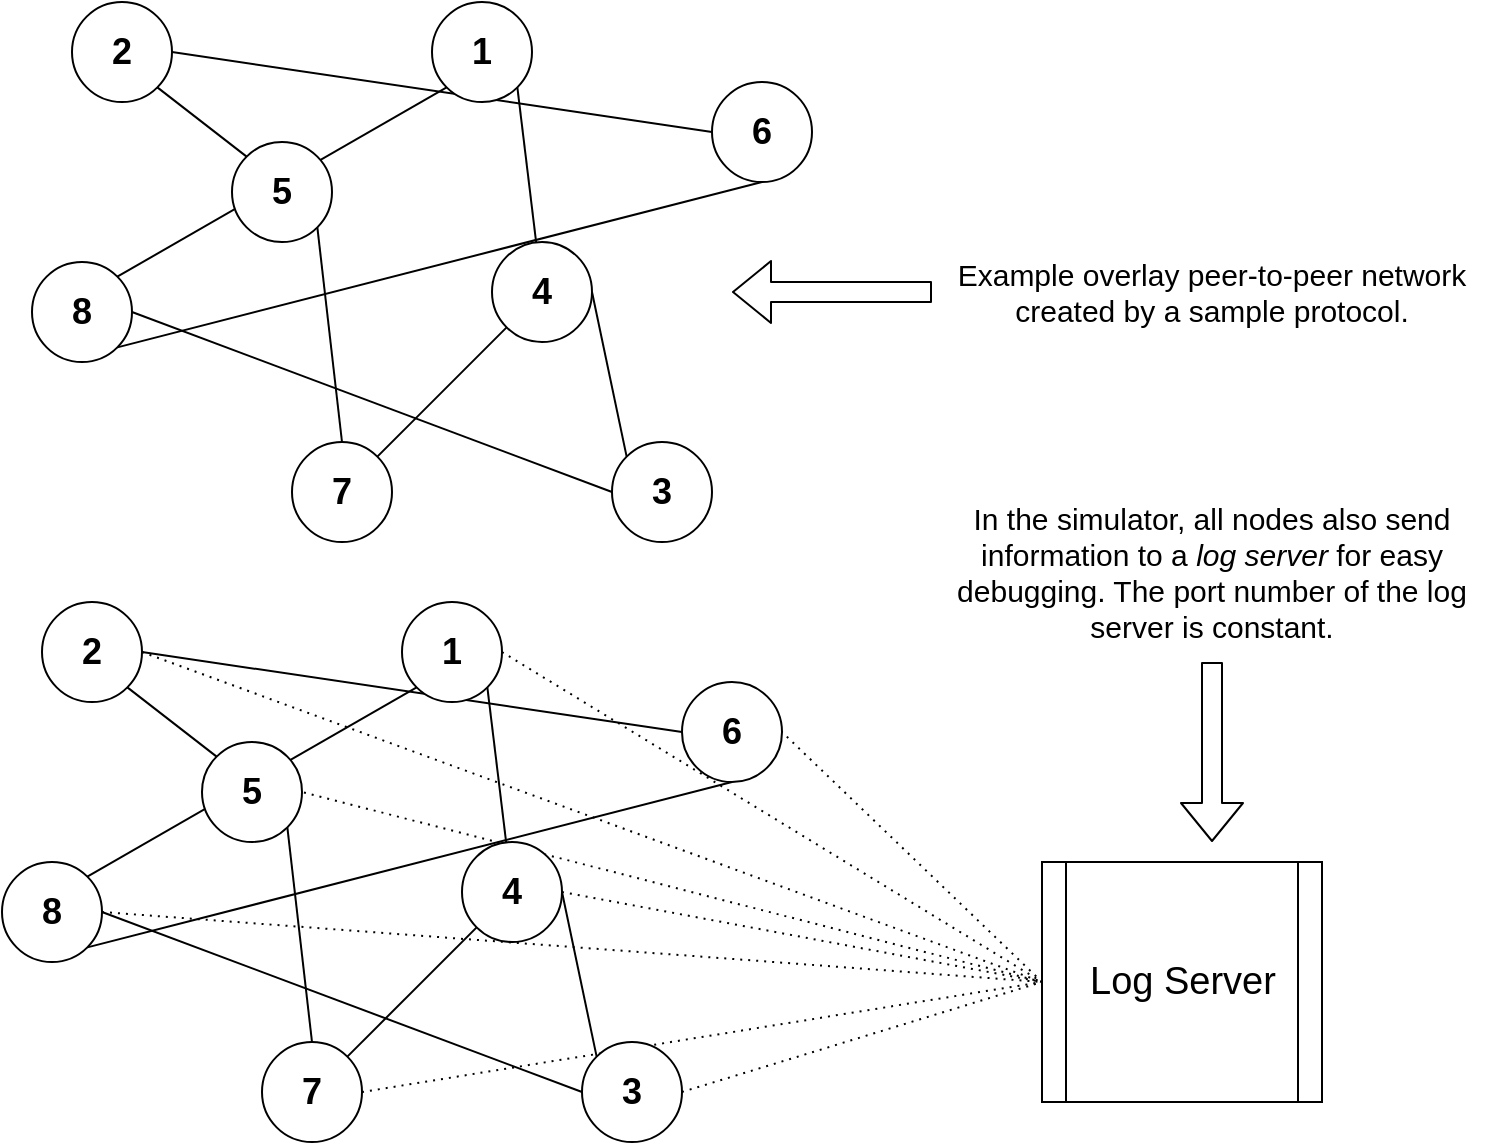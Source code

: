 <mxfile version="14.5.0" type="device"><diagram id="pAySmidH7xrbJgTDxrq1" name="Page-1"><mxGraphModel dx="916" dy="620" grid="1" gridSize="10" guides="1" tooltips="1" connect="1" arrows="1" fold="1" page="1" pageScale="1" pageWidth="1654" pageHeight="2336" math="0" shadow="0"><root><mxCell id="0"/><mxCell id="1" parent="0"/><mxCell id="YHqVosolnjEun7V1Kd2f-10" value="&lt;font style=&quot;font-size: 19px&quot;&gt;Log Server&lt;/font&gt;" style="shape=process;whiteSpace=wrap;html=1;backgroundOutline=1;size=0.083;" vertex="1" parent="1"><mxGeometry x="595" y="480" width="140" height="120" as="geometry"/></mxCell><mxCell id="YHqVosolnjEun7V1Kd2f-13" value="" style="endArrow=none;html=1;exitX=1;exitY=0;exitDx=0;exitDy=0;entryX=0;entryY=1;entryDx=0;entryDy=0;" edge="1" parent="1" source="YHqVosolnjEun7V1Kd2f-7" target="YHqVosolnjEun7V1Kd2f-4"><mxGeometry width="50" height="50" relative="1" as="geometry"><mxPoint x="395" y="590" as="sourcePoint"/><mxPoint x="445" y="540" as="targetPoint"/></mxGeometry></mxCell><mxCell id="YHqVosolnjEun7V1Kd2f-14" value="" style="endArrow=none;html=1;exitX=1;exitY=1;exitDx=0;exitDy=0;" edge="1" parent="1" source="YHqVosolnjEun7V1Kd2f-1" target="YHqVosolnjEun7V1Kd2f-4"><mxGeometry width="50" height="50" relative="1" as="geometry"><mxPoint x="395" y="590" as="sourcePoint"/><mxPoint x="445" y="540" as="targetPoint"/></mxGeometry></mxCell><mxCell id="YHqVosolnjEun7V1Kd2f-16" value="" style="endArrow=none;html=1;entryX=1;entryY=1;entryDx=0;entryDy=0;exitX=0;exitY=0;exitDx=0;exitDy=0;" edge="1" parent="1" source="YHqVosolnjEun7V1Kd2f-5" target="YHqVosolnjEun7V1Kd2f-2"><mxGeometry width="50" height="50" relative="1" as="geometry"><mxPoint x="395" y="590" as="sourcePoint"/><mxPoint x="445" y="540" as="targetPoint"/></mxGeometry></mxCell><mxCell id="YHqVosolnjEun7V1Kd2f-17" value="" style="endArrow=none;html=1;entryX=0;entryY=1;entryDx=0;entryDy=0;exitX=1;exitY=0;exitDx=0;exitDy=0;" edge="1" parent="1" source="YHqVosolnjEun7V1Kd2f-8" target="YHqVosolnjEun7V1Kd2f-1"><mxGeometry width="50" height="50" relative="1" as="geometry"><mxPoint x="395" y="590" as="sourcePoint"/><mxPoint x="445" y="540" as="targetPoint"/></mxGeometry></mxCell><mxCell id="YHqVosolnjEun7V1Kd2f-18" value="" style="endArrow=none;html=1;entryX=1;entryY=1;entryDx=0;entryDy=0;exitX=0.5;exitY=0;exitDx=0;exitDy=0;" edge="1" parent="1" source="YHqVosolnjEun7V1Kd2f-7" target="YHqVosolnjEun7V1Kd2f-5"><mxGeometry width="50" height="50" relative="1" as="geometry"><mxPoint x="395" y="590" as="sourcePoint"/><mxPoint x="445" y="540" as="targetPoint"/></mxGeometry></mxCell><mxCell id="YHqVosolnjEun7V1Kd2f-19" value="" style="endArrow=none;html=1;entryX=0;entryY=0.5;entryDx=0;entryDy=0;exitX=1;exitY=0.5;exitDx=0;exitDy=0;" edge="1" parent="1" source="YHqVosolnjEun7V1Kd2f-2" target="YHqVosolnjEun7V1Kd2f-6"><mxGeometry width="50" height="50" relative="1" as="geometry"><mxPoint x="395" y="590" as="sourcePoint"/><mxPoint x="445" y="540" as="targetPoint"/></mxGeometry></mxCell><mxCell id="YHqVosolnjEun7V1Kd2f-20" value="" style="endArrow=none;html=1;entryX=1;entryY=0.5;entryDx=0;entryDy=0;exitX=0;exitY=0.5;exitDx=0;exitDy=0;" edge="1" parent="1" source="YHqVosolnjEun7V1Kd2f-3" target="YHqVosolnjEun7V1Kd2f-8"><mxGeometry width="50" height="50" relative="1" as="geometry"><mxPoint x="395" y="590" as="sourcePoint"/><mxPoint x="445" y="540" as="targetPoint"/></mxGeometry></mxCell><mxCell id="YHqVosolnjEun7V1Kd2f-21" value="" style="endArrow=none;html=1;entryX=1;entryY=0.5;entryDx=0;entryDy=0;exitX=0;exitY=0;exitDx=0;exitDy=0;" edge="1" parent="1" source="YHqVosolnjEun7V1Kd2f-3" target="YHqVosolnjEun7V1Kd2f-4"><mxGeometry width="50" height="50" relative="1" as="geometry"><mxPoint x="395" y="590" as="sourcePoint"/><mxPoint x="445" y="540" as="targetPoint"/></mxGeometry></mxCell><mxCell id="YHqVosolnjEun7V1Kd2f-22" value="" style="endArrow=none;html=1;entryX=1;entryY=1;entryDx=0;entryDy=0;exitX=0.5;exitY=1;exitDx=0;exitDy=0;" edge="1" parent="1" source="YHqVosolnjEun7V1Kd2f-6" target="YHqVosolnjEun7V1Kd2f-8"><mxGeometry width="50" height="50" relative="1" as="geometry"><mxPoint x="395" y="590" as="sourcePoint"/><mxPoint x="445" y="540" as="targetPoint"/></mxGeometry></mxCell><mxCell id="YHqVosolnjEun7V1Kd2f-26" value="" style="endArrow=none;dashed=1;html=1;dashPattern=1 3;strokeWidth=1;entryX=0;entryY=0.5;entryDx=0;entryDy=0;exitX=1;exitY=0.5;exitDx=0;exitDy=0;" edge="1" parent="1" source="YHqVosolnjEun7V1Kd2f-3" target="YHqVosolnjEun7V1Kd2f-10"><mxGeometry width="50" height="50" relative="1" as="geometry"><mxPoint x="505" y="670" as="sourcePoint"/><mxPoint x="555" y="620" as="targetPoint"/></mxGeometry></mxCell><mxCell id="YHqVosolnjEun7V1Kd2f-27" value="" style="endArrow=none;dashed=1;html=1;dashPattern=1 3;strokeWidth=1;entryX=1;entryY=0.5;entryDx=0;entryDy=0;exitX=0;exitY=0.5;exitDx=0;exitDy=0;" edge="1" parent="1" source="YHqVosolnjEun7V1Kd2f-10" target="YHqVosolnjEun7V1Kd2f-6"><mxGeometry width="50" height="50" relative="1" as="geometry"><mxPoint x="425" y="605" as="sourcePoint"/><mxPoint x="675" y="500" as="targetPoint"/></mxGeometry></mxCell><mxCell id="YHqVosolnjEun7V1Kd2f-28" value="" style="endArrow=none;dashed=1;html=1;dashPattern=1 3;strokeWidth=1;entryX=0;entryY=0.5;entryDx=0;entryDy=0;exitX=1;exitY=0.5;exitDx=0;exitDy=0;" edge="1" parent="1" source="YHqVosolnjEun7V1Kd2f-4" target="YHqVosolnjEun7V1Kd2f-10"><mxGeometry width="50" height="50" relative="1" as="geometry"><mxPoint x="425" y="605" as="sourcePoint"/><mxPoint x="675" y="500" as="targetPoint"/></mxGeometry></mxCell><mxCell id="YHqVosolnjEun7V1Kd2f-29" value="" style="endArrow=none;dashed=1;html=1;dashPattern=1 3;strokeWidth=1;exitX=1;exitY=0.5;exitDx=0;exitDy=0;entryX=0;entryY=0.5;entryDx=0;entryDy=0;" edge="1" parent="1" source="YHqVosolnjEun7V1Kd2f-1" target="YHqVosolnjEun7V1Kd2f-10"><mxGeometry width="50" height="50" relative="1" as="geometry"><mxPoint x="425" y="605" as="sourcePoint"/><mxPoint x="665" y="490" as="targetPoint"/></mxGeometry></mxCell><mxCell id="YHqVosolnjEun7V1Kd2f-30" value="" style="endArrow=none;dashed=1;html=1;dashPattern=1 3;strokeWidth=1;entryX=0;entryY=0.5;entryDx=0;entryDy=0;exitX=1;exitY=0.5;exitDx=0;exitDy=0;" edge="1" parent="1" source="YHqVosolnjEun7V1Kd2f-7" target="YHqVosolnjEun7V1Kd2f-10"><mxGeometry width="50" height="50" relative="1" as="geometry"><mxPoint x="435" y="615" as="sourcePoint"/><mxPoint x="685" y="510" as="targetPoint"/></mxGeometry></mxCell><mxCell id="YHqVosolnjEun7V1Kd2f-31" value="" style="endArrow=none;dashed=1;html=1;dashPattern=1 3;strokeWidth=1;entryX=1;entryY=0.5;entryDx=0;entryDy=0;exitX=0;exitY=0.5;exitDx=0;exitDy=0;" edge="1" parent="1" source="YHqVosolnjEun7V1Kd2f-10" target="YHqVosolnjEun7V1Kd2f-5"><mxGeometry width="50" height="50" relative="1" as="geometry"><mxPoint x="445" y="625" as="sourcePoint"/><mxPoint x="695" y="520" as="targetPoint"/></mxGeometry></mxCell><mxCell id="YHqVosolnjEun7V1Kd2f-32" value="" style="endArrow=none;dashed=1;html=1;dashPattern=1 3;strokeWidth=1;entryX=0;entryY=0.5;entryDx=0;entryDy=0;exitX=1;exitY=0.5;exitDx=0;exitDy=0;" edge="1" parent="1" source="YHqVosolnjEun7V1Kd2f-2" target="YHqVosolnjEun7V1Kd2f-10"><mxGeometry width="50" height="50" relative="1" as="geometry"><mxPoint x="455" y="635" as="sourcePoint"/><mxPoint x="705" y="530" as="targetPoint"/></mxGeometry></mxCell><mxCell id="YHqVosolnjEun7V1Kd2f-33" value="" style="endArrow=none;dashed=1;html=1;dashPattern=1 3;strokeWidth=1;entryX=0;entryY=0.5;entryDx=0;entryDy=0;exitX=1;exitY=0.5;exitDx=0;exitDy=0;" edge="1" parent="1" source="YHqVosolnjEun7V1Kd2f-8" target="YHqVosolnjEun7V1Kd2f-10"><mxGeometry width="50" height="50" relative="1" as="geometry"><mxPoint x="465" y="645" as="sourcePoint"/><mxPoint x="715" y="540" as="targetPoint"/></mxGeometry></mxCell><mxCell id="YHqVosolnjEun7V1Kd2f-2" value="&lt;font style=&quot;font-size: 18px&quot;&gt;&lt;b&gt;2&lt;/b&gt;&lt;/font&gt;" style="ellipse;whiteSpace=wrap;html=1;aspect=fixed;" vertex="1" parent="1"><mxGeometry x="95" y="350" width="50" height="50" as="geometry"/></mxCell><mxCell id="YHqVosolnjEun7V1Kd2f-3" value="&lt;font style=&quot;font-size: 18px&quot;&gt;&lt;b&gt;3&lt;/b&gt;&lt;/font&gt;" style="ellipse;whiteSpace=wrap;html=1;aspect=fixed;" vertex="1" parent="1"><mxGeometry x="365" y="570" width="50" height="50" as="geometry"/></mxCell><mxCell id="YHqVosolnjEun7V1Kd2f-6" value="&lt;font style=&quot;font-size: 18px&quot;&gt;&lt;b&gt;6&lt;/b&gt;&lt;/font&gt;" style="ellipse;whiteSpace=wrap;html=1;aspect=fixed;" vertex="1" parent="1"><mxGeometry x="415" y="390" width="50" height="50" as="geometry"/></mxCell><mxCell id="YHqVosolnjEun7V1Kd2f-7" value="&lt;font style=&quot;font-size: 18px&quot;&gt;&lt;b&gt;7&lt;/b&gt;&lt;/font&gt;" style="ellipse;whiteSpace=wrap;html=1;aspect=fixed;" vertex="1" parent="1"><mxGeometry x="205" y="570" width="50" height="50" as="geometry"/></mxCell><mxCell id="YHqVosolnjEun7V1Kd2f-8" value="&lt;font style=&quot;font-size: 18px&quot;&gt;&lt;b&gt;8&lt;/b&gt;&lt;/font&gt;" style="ellipse;whiteSpace=wrap;html=1;aspect=fixed;" vertex="1" parent="1"><mxGeometry x="75" y="480" width="50" height="50" as="geometry"/></mxCell><mxCell id="YHqVosolnjEun7V1Kd2f-5" value="&lt;font style=&quot;font-size: 18px&quot;&gt;&lt;b&gt;5&lt;/b&gt;&lt;/font&gt;" style="ellipse;whiteSpace=wrap;html=1;aspect=fixed;" vertex="1" parent="1"><mxGeometry x="175" y="420" width="50" height="50" as="geometry"/></mxCell><mxCell id="YHqVosolnjEun7V1Kd2f-1" value="&lt;font style=&quot;font-size: 18px&quot;&gt;&lt;b&gt;1&lt;/b&gt;&lt;/font&gt;" style="ellipse;whiteSpace=wrap;html=1;aspect=fixed;" vertex="1" parent="1"><mxGeometry x="275" y="350" width="50" height="50" as="geometry"/></mxCell><mxCell id="YHqVosolnjEun7V1Kd2f-4" value="&lt;font style=&quot;font-size: 18px&quot;&gt;&lt;b&gt;4&lt;/b&gt;&lt;/font&gt;" style="ellipse;whiteSpace=wrap;html=1;aspect=fixed;" vertex="1" parent="1"><mxGeometry x="305" y="470" width="50" height="50" as="geometry"/></mxCell><mxCell id="YHqVosolnjEun7V1Kd2f-36" value="" style="endArrow=none;html=1;exitX=1;exitY=0;exitDx=0;exitDy=0;entryX=0;entryY=1;entryDx=0;entryDy=0;" edge="1" parent="1" source="YHqVosolnjEun7V1Kd2f-56" target="YHqVosolnjEun7V1Kd2f-60"><mxGeometry width="50" height="50" relative="1" as="geometry"><mxPoint x="410" y="290" as="sourcePoint"/><mxPoint x="460" y="240" as="targetPoint"/></mxGeometry></mxCell><mxCell id="YHqVosolnjEun7V1Kd2f-37" value="" style="endArrow=none;html=1;exitX=1;exitY=1;exitDx=0;exitDy=0;" edge="1" parent="1" source="YHqVosolnjEun7V1Kd2f-59" target="YHqVosolnjEun7V1Kd2f-60"><mxGeometry width="50" height="50" relative="1" as="geometry"><mxPoint x="410" y="290" as="sourcePoint"/><mxPoint x="460" y="240" as="targetPoint"/></mxGeometry></mxCell><mxCell id="YHqVosolnjEun7V1Kd2f-38" value="" style="endArrow=none;html=1;entryX=1;entryY=1;entryDx=0;entryDy=0;exitX=0;exitY=0;exitDx=0;exitDy=0;" edge="1" parent="1" source="YHqVosolnjEun7V1Kd2f-58" target="YHqVosolnjEun7V1Kd2f-53"><mxGeometry width="50" height="50" relative="1" as="geometry"><mxPoint x="410" y="290" as="sourcePoint"/><mxPoint x="460" y="240" as="targetPoint"/></mxGeometry></mxCell><mxCell id="YHqVosolnjEun7V1Kd2f-39" value="" style="endArrow=none;html=1;entryX=0;entryY=1;entryDx=0;entryDy=0;exitX=1;exitY=0;exitDx=0;exitDy=0;" edge="1" parent="1" source="YHqVosolnjEun7V1Kd2f-57" target="YHqVosolnjEun7V1Kd2f-59"><mxGeometry width="50" height="50" relative="1" as="geometry"><mxPoint x="410" y="290" as="sourcePoint"/><mxPoint x="460" y="240" as="targetPoint"/></mxGeometry></mxCell><mxCell id="YHqVosolnjEun7V1Kd2f-40" value="" style="endArrow=none;html=1;entryX=1;entryY=1;entryDx=0;entryDy=0;exitX=0.5;exitY=0;exitDx=0;exitDy=0;" edge="1" parent="1" source="YHqVosolnjEun7V1Kd2f-56" target="YHqVosolnjEun7V1Kd2f-58"><mxGeometry width="50" height="50" relative="1" as="geometry"><mxPoint x="410" y="290" as="sourcePoint"/><mxPoint x="460" y="240" as="targetPoint"/></mxGeometry></mxCell><mxCell id="YHqVosolnjEun7V1Kd2f-41" value="" style="endArrow=none;html=1;entryX=0;entryY=0.5;entryDx=0;entryDy=0;exitX=1;exitY=0.5;exitDx=0;exitDy=0;" edge="1" parent="1" source="YHqVosolnjEun7V1Kd2f-53" target="YHqVosolnjEun7V1Kd2f-55"><mxGeometry width="50" height="50" relative="1" as="geometry"><mxPoint x="410" y="290" as="sourcePoint"/><mxPoint x="460" y="240" as="targetPoint"/></mxGeometry></mxCell><mxCell id="YHqVosolnjEun7V1Kd2f-42" value="" style="endArrow=none;html=1;entryX=1;entryY=0.5;entryDx=0;entryDy=0;exitX=0;exitY=0.5;exitDx=0;exitDy=0;" edge="1" parent="1" source="YHqVosolnjEun7V1Kd2f-54" target="YHqVosolnjEun7V1Kd2f-57"><mxGeometry width="50" height="50" relative="1" as="geometry"><mxPoint x="410" y="290" as="sourcePoint"/><mxPoint x="460" y="240" as="targetPoint"/></mxGeometry></mxCell><mxCell id="YHqVosolnjEun7V1Kd2f-43" value="" style="endArrow=none;html=1;entryX=1;entryY=0.5;entryDx=0;entryDy=0;exitX=0;exitY=0;exitDx=0;exitDy=0;" edge="1" parent="1" source="YHqVosolnjEun7V1Kd2f-54" target="YHqVosolnjEun7V1Kd2f-60"><mxGeometry width="50" height="50" relative="1" as="geometry"><mxPoint x="410" y="290" as="sourcePoint"/><mxPoint x="460" y="240" as="targetPoint"/></mxGeometry></mxCell><mxCell id="YHqVosolnjEun7V1Kd2f-44" value="" style="endArrow=none;html=1;entryX=1;entryY=1;entryDx=0;entryDy=0;exitX=0.5;exitY=1;exitDx=0;exitDy=0;" edge="1" parent="1" source="YHqVosolnjEun7V1Kd2f-55" target="YHqVosolnjEun7V1Kd2f-57"><mxGeometry width="50" height="50" relative="1" as="geometry"><mxPoint x="410" y="290" as="sourcePoint"/><mxPoint x="460" y="240" as="targetPoint"/></mxGeometry></mxCell><mxCell id="YHqVosolnjEun7V1Kd2f-53" value="&lt;font style=&quot;font-size: 18px&quot;&gt;&lt;b&gt;2&lt;/b&gt;&lt;/font&gt;" style="ellipse;whiteSpace=wrap;html=1;aspect=fixed;" vertex="1" parent="1"><mxGeometry x="110" y="50" width="50" height="50" as="geometry"/></mxCell><mxCell id="YHqVosolnjEun7V1Kd2f-54" value="&lt;font style=&quot;font-size: 18px&quot;&gt;&lt;b&gt;3&lt;/b&gt;&lt;/font&gt;" style="ellipse;whiteSpace=wrap;html=1;aspect=fixed;" vertex="1" parent="1"><mxGeometry x="380" y="270" width="50" height="50" as="geometry"/></mxCell><mxCell id="YHqVosolnjEun7V1Kd2f-55" value="&lt;font style=&quot;font-size: 18px&quot;&gt;&lt;b&gt;6&lt;/b&gt;&lt;/font&gt;" style="ellipse;whiteSpace=wrap;html=1;aspect=fixed;" vertex="1" parent="1"><mxGeometry x="430" y="90" width="50" height="50" as="geometry"/></mxCell><mxCell id="YHqVosolnjEun7V1Kd2f-56" value="&lt;font style=&quot;font-size: 18px&quot;&gt;&lt;b&gt;7&lt;/b&gt;&lt;/font&gt;" style="ellipse;whiteSpace=wrap;html=1;aspect=fixed;" vertex="1" parent="1"><mxGeometry x="220" y="270" width="50" height="50" as="geometry"/></mxCell><mxCell id="YHqVosolnjEun7V1Kd2f-57" value="&lt;font style=&quot;font-size: 18px&quot;&gt;&lt;b&gt;8&lt;/b&gt;&lt;/font&gt;" style="ellipse;whiteSpace=wrap;html=1;aspect=fixed;" vertex="1" parent="1"><mxGeometry x="90" y="180" width="50" height="50" as="geometry"/></mxCell><mxCell id="YHqVosolnjEun7V1Kd2f-58" value="&lt;font style=&quot;font-size: 18px&quot;&gt;&lt;b&gt;5&lt;/b&gt;&lt;/font&gt;" style="ellipse;whiteSpace=wrap;html=1;aspect=fixed;" vertex="1" parent="1"><mxGeometry x="190" y="120" width="50" height="50" as="geometry"/></mxCell><mxCell id="YHqVosolnjEun7V1Kd2f-59" value="&lt;font style=&quot;font-size: 18px&quot;&gt;&lt;b&gt;1&lt;/b&gt;&lt;/font&gt;" style="ellipse;whiteSpace=wrap;html=1;aspect=fixed;" vertex="1" parent="1"><mxGeometry x="290" y="50" width="50" height="50" as="geometry"/></mxCell><mxCell id="YHqVosolnjEun7V1Kd2f-60" value="&lt;font style=&quot;font-size: 18px&quot;&gt;&lt;b&gt;4&lt;/b&gt;&lt;/font&gt;" style="ellipse;whiteSpace=wrap;html=1;aspect=fixed;" vertex="1" parent="1"><mxGeometry x="320" y="170" width="50" height="50" as="geometry"/></mxCell><mxCell id="YHqVosolnjEun7V1Kd2f-61" value="&lt;font style=&quot;font-size: 15px&quot;&gt;Example overlay peer-to-peer network created by a sample protocol.&lt;/font&gt;" style="text;html=1;strokeColor=none;fillColor=none;align=center;verticalAlign=middle;whiteSpace=wrap;rounded=0;" vertex="1" parent="1"><mxGeometry x="540" y="170" width="280" height="50" as="geometry"/></mxCell><mxCell id="YHqVosolnjEun7V1Kd2f-62" value="" style="shape=flexArrow;endArrow=classic;html=1;strokeWidth=1;exitX=0;exitY=0.5;exitDx=0;exitDy=0;" edge="1" parent="1" source="YHqVosolnjEun7V1Kd2f-61"><mxGeometry width="50" height="50" relative="1" as="geometry"><mxPoint x="360" y="300" as="sourcePoint"/><mxPoint x="440" y="195" as="targetPoint"/></mxGeometry></mxCell><mxCell id="YHqVosolnjEun7V1Kd2f-63" value="&lt;font style=&quot;font-size: 15px&quot;&gt;In the simulator, all nodes also send information to a &lt;i&gt;log server &lt;/i&gt;for easy debugging. The port number of the log server is constant.&lt;/font&gt;" style="text;html=1;strokeColor=none;fillColor=none;align=center;verticalAlign=middle;whiteSpace=wrap;rounded=0;" vertex="1" parent="1"><mxGeometry x="540" y="290" width="280" height="90" as="geometry"/></mxCell><mxCell id="YHqVosolnjEun7V1Kd2f-64" value="" style="shape=flexArrow;endArrow=classic;html=1;strokeWidth=1;exitX=0.5;exitY=1;exitDx=0;exitDy=0;" edge="1" parent="1" source="YHqVosolnjEun7V1Kd2f-63"><mxGeometry width="50" height="50" relative="1" as="geometry"><mxPoint x="360" y="460" as="sourcePoint"/><mxPoint x="680" y="470" as="targetPoint"/></mxGeometry></mxCell></root></mxGraphModel></diagram></mxfile>